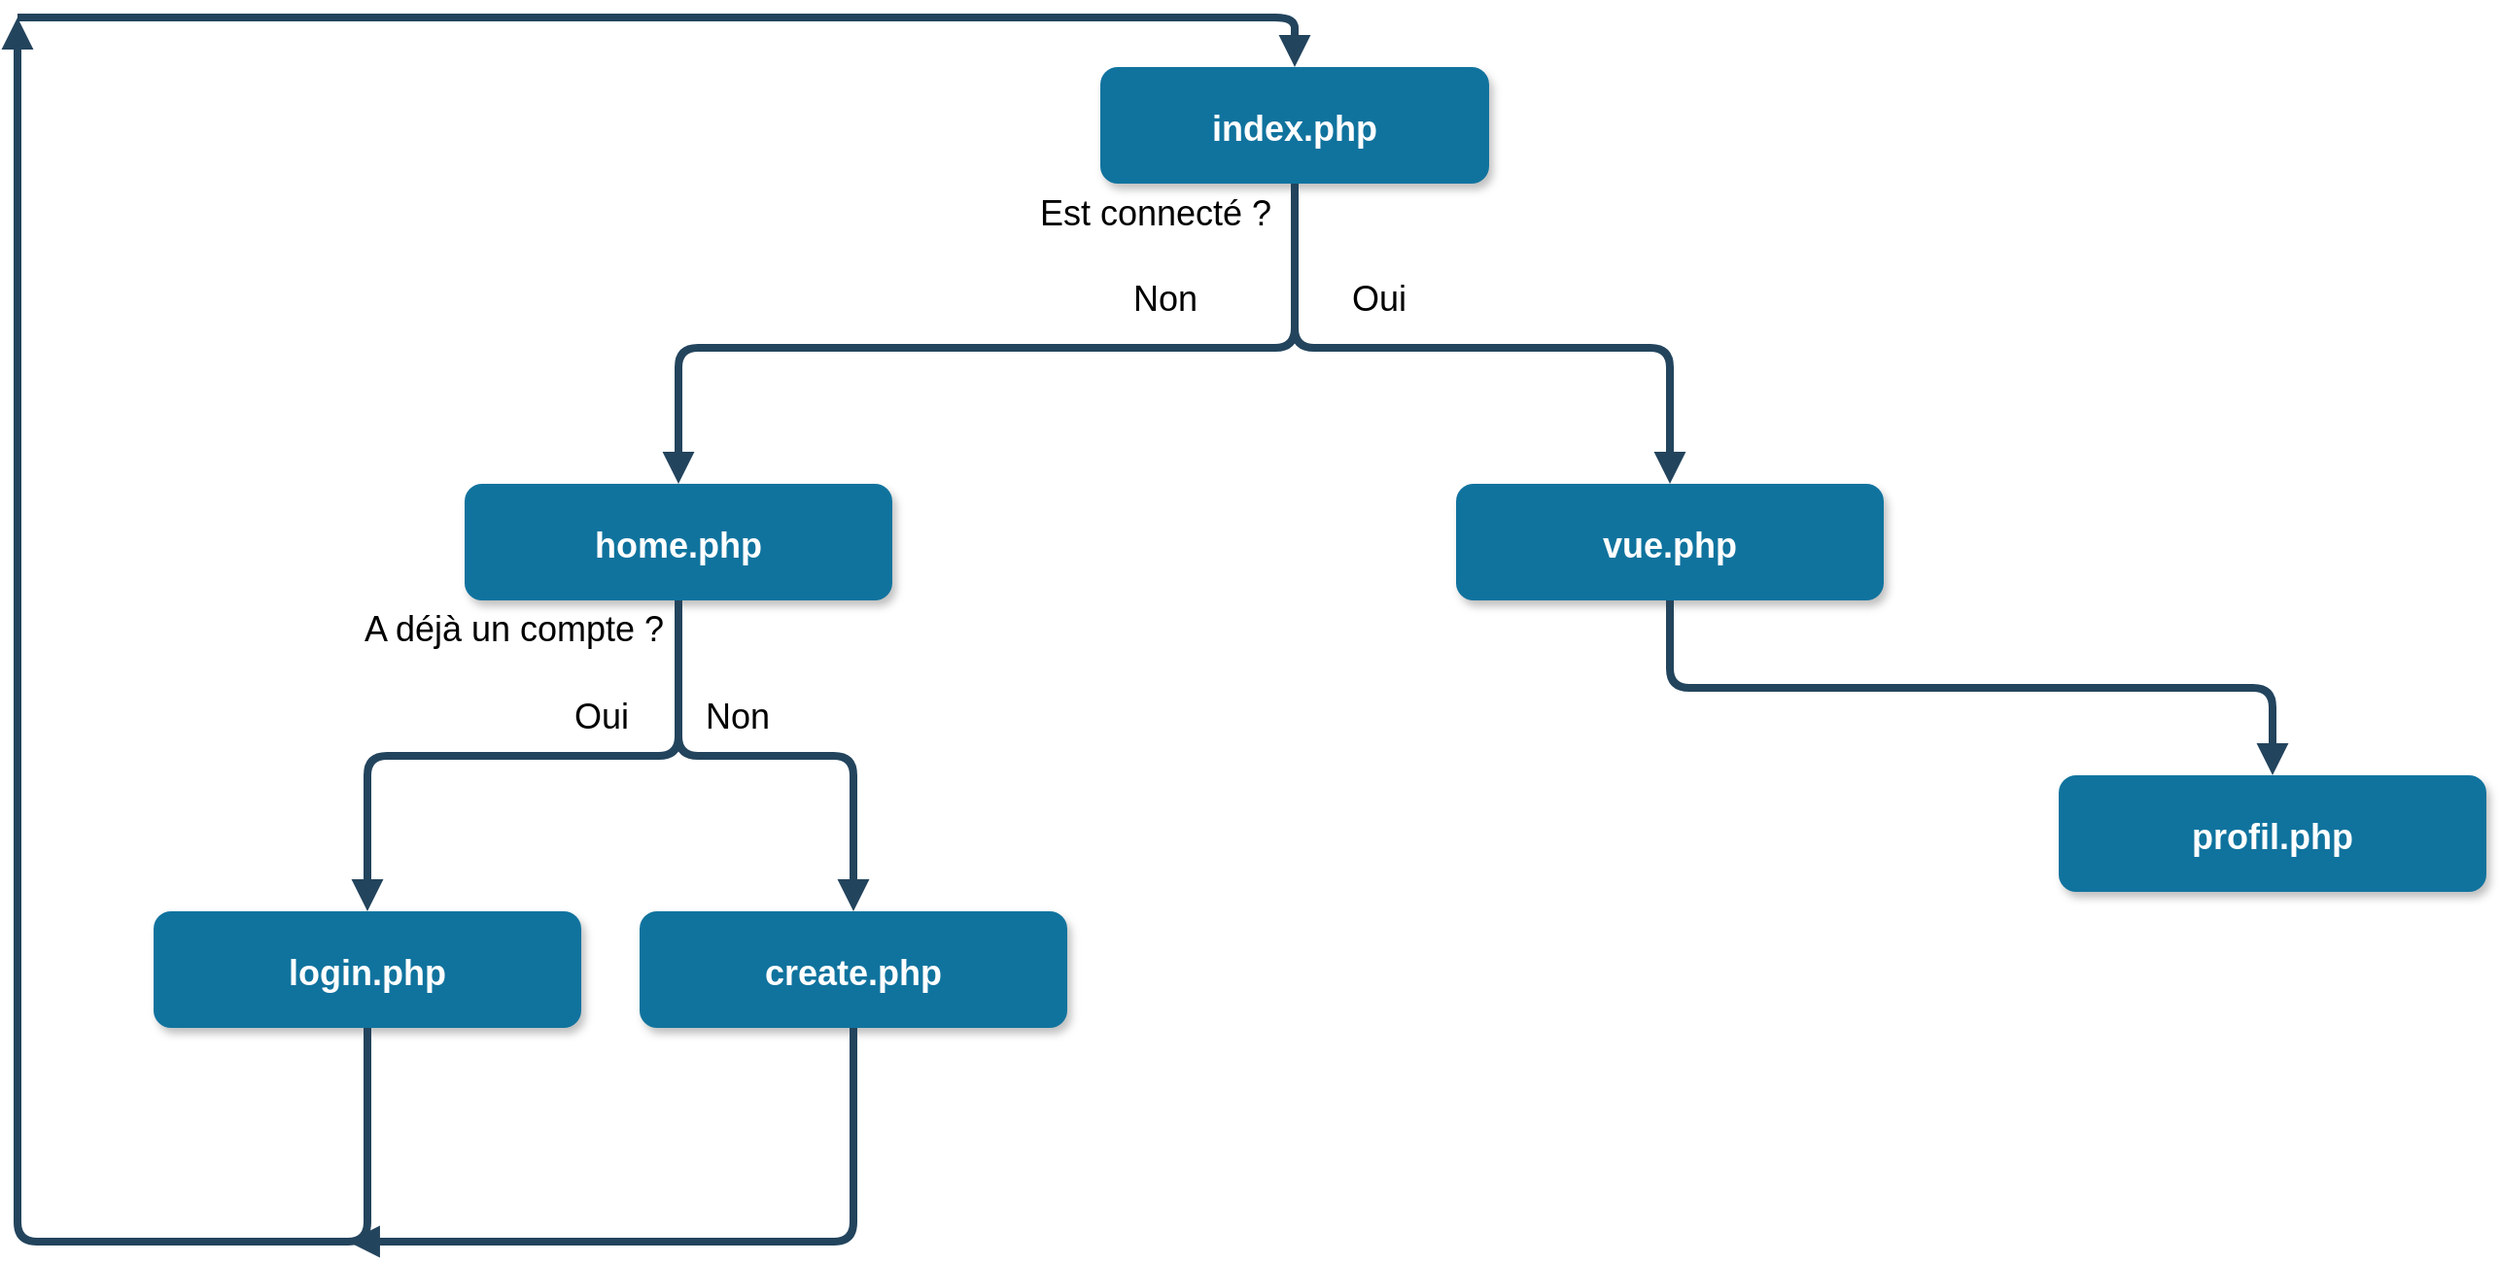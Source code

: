 <mxfile version="14.3.0" type="device"><diagram name="Page-1" id="97916047-d0de-89f5-080d-49f4d83e522f"><mxGraphModel dx="1410" dy="1200" grid="1" gridSize="10" guides="1" tooltips="1" connect="1" arrows="1" fold="1" page="1" pageScale="1.5" pageWidth="1169" pageHeight="827" background="#ffffff" math="0" shadow="0"><root><mxCell id="0"/><mxCell id="1" parent="0"/><mxCell id="2" value="index.php" style="rounded=1;fillColor=#10739E;strokeColor=none;shadow=1;gradientColor=none;fontStyle=1;fontColor=#FFFFFF;fontSize=18;" parent="1" vertex="1"><mxGeometry x="677" y="205.5" width="200" height="60" as="geometry"/></mxCell><mxCell id="3" value="home.php" style="rounded=1;fillColor=#10739E;strokeColor=none;shadow=1;gradientColor=none;fontStyle=1;fontColor=#FFFFFF;fontSize=18;" parent="1" vertex="1"><mxGeometry x="350" y="420" width="220" height="60" as="geometry"/></mxCell><mxCell id="29" value="" style="edgeStyle=elbowEdgeStyle;elbow=vertical;strokeWidth=4;endArrow=block;endFill=1;fontStyle=1;strokeColor=#23445D;" parent="1" source="2" target="3" edge="1"><mxGeometry x="22" y="165.5" width="100" height="100" as="geometry"><mxPoint x="22" y="265.5" as="sourcePoint"/><mxPoint x="122" y="165.5" as="targetPoint"/><Array as="points"><mxPoint x="620" y="350"/></Array></mxGeometry></mxCell><mxCell id="CSNmr6GvZPUpuBO1Qd1P-58" value="vue.php" style="rounded=1;fillColor=#10739E;strokeColor=none;shadow=1;gradientColor=none;fontStyle=1;fontColor=#FFFFFF;fontSize=18;" parent="1" vertex="1"><mxGeometry x="860" y="420" width="220" height="60" as="geometry"/></mxCell><mxCell id="CSNmr6GvZPUpuBO1Qd1P-59" value="" style="edgeStyle=elbowEdgeStyle;elbow=vertical;strokeWidth=4;endArrow=block;endFill=1;fontStyle=1;strokeColor=#23445D;entryX=0.5;entryY=0;entryDx=0;entryDy=0;exitX=0.5;exitY=1;exitDx=0;exitDy=0;" parent="1" source="2" target="CSNmr6GvZPUpuBO1Qd1P-58" edge="1"><mxGeometry x="344" y="330" width="100" height="100" as="geometry"><mxPoint x="868" y="420" as="sourcePoint"/><mxPoint x="444" y="330" as="targetPoint"/><Array as="points"><mxPoint x="830" y="350"/></Array></mxGeometry></mxCell><mxCell id="CSNmr6GvZPUpuBO1Qd1P-62" value="Non" style="text;html=1;strokeColor=none;fillColor=none;align=center;verticalAlign=middle;rounded=0;fontSize=18;" parent="1" vertex="1"><mxGeometry x="680" y="310" width="60" height="30" as="geometry"/></mxCell><mxCell id="CSNmr6GvZPUpuBO1Qd1P-64" value="Oui" style="text;html=1;strokeColor=none;fillColor=none;align=center;verticalAlign=middle;rounded=0;fontSize=18;" parent="1" vertex="1"><mxGeometry x="790" y="310" width="60" height="30" as="geometry"/></mxCell><mxCell id="CSNmr6GvZPUpuBO1Qd1P-65" value="Est connecté ?" style="text;html=1;strokeColor=none;fillColor=none;align=center;verticalAlign=middle;rounded=0;fontSize=18;" parent="1" vertex="1"><mxGeometry x="640" y="265.5" width="130" height="30" as="geometry"/></mxCell><mxCell id="CSNmr6GvZPUpuBO1Qd1P-66" value="" style="edgeStyle=elbowEdgeStyle;elbow=vertical;strokeWidth=4;endArrow=block;endFill=1;fontStyle=1;strokeColor=#23445D;exitX=0.5;exitY=1;exitDx=0;exitDy=0;entryX=0.5;entryY=0;entryDx=0;entryDy=0;" parent="1" source="3" target="CSNmr6GvZPUpuBO1Qd1P-68" edge="1"><mxGeometry x="-288" y="410" width="100" height="100" as="geometry"><mxPoint x="467" y="510" as="sourcePoint"/><mxPoint x="150" y="664.5" as="targetPoint"/><Array as="points"><mxPoint x="380" y="560"/></Array></mxGeometry></mxCell><mxCell id="CSNmr6GvZPUpuBO1Qd1P-67" value="create.php" style="rounded=1;fillColor=#10739E;strokeColor=none;shadow=1;gradientColor=none;fontStyle=1;fontColor=#FFFFFF;fontSize=18;" parent="1" vertex="1"><mxGeometry x="440" y="640" width="220" height="60" as="geometry"/></mxCell><mxCell id="CSNmr6GvZPUpuBO1Qd1P-68" value="login.php" style="rounded=1;fillColor=#10739E;strokeColor=none;shadow=1;gradientColor=none;fontStyle=1;fontColor=#FFFFFF;fontSize=18;" parent="1" vertex="1"><mxGeometry x="190" y="640" width="220" height="60" as="geometry"/></mxCell><mxCell id="CSNmr6GvZPUpuBO1Qd1P-69" value="" style="edgeStyle=elbowEdgeStyle;elbow=vertical;strokeWidth=4;endArrow=block;endFill=1;fontStyle=1;strokeColor=#23445D;exitX=0.5;exitY=1;exitDx=0;exitDy=0;entryX=0.5;entryY=0;entryDx=0;entryDy=0;" parent="1" source="3" target="CSNmr6GvZPUpuBO1Qd1P-67" edge="1"><mxGeometry x="-278" y="420" width="100" height="100" as="geometry"><mxPoint x="470" y="490" as="sourcePoint"/><mxPoint x="310" y="650" as="targetPoint"/><Array as="points"><mxPoint x="450" y="560"/></Array></mxGeometry></mxCell><mxCell id="CSNmr6GvZPUpuBO1Qd1P-70" value="" style="edgeStyle=elbowEdgeStyle;strokeWidth=4;endArrow=block;endFill=1;fontStyle=1;strokeColor=#23445D;exitX=0.5;exitY=1;exitDx=0;exitDy=0;elbow=vertical;" parent="1" source="CSNmr6GvZPUpuBO1Qd1P-68" edge="1"><mxGeometry x="-438" y="660" width="100" height="100" as="geometry"><mxPoint x="310.0" y="730" as="sourcePoint"/><mxPoint x="120" y="180" as="targetPoint"/><Array as="points"><mxPoint x="240" y="810"/><mxPoint x="260" y="810"/><mxPoint x="220" y="810"/><mxPoint x="140" y="120"/><mxPoint x="180" y="490"/><mxPoint x="180" y="380"/></Array></mxGeometry></mxCell><mxCell id="CSNmr6GvZPUpuBO1Qd1P-71" value="" style="edgeStyle=elbowEdgeStyle;elbow=vertical;strokeWidth=4;endArrow=block;endFill=1;fontStyle=1;strokeColor=#23445D;exitX=0.5;exitY=1;exitDx=0;exitDy=0;" parent="1" source="CSNmr6GvZPUpuBO1Qd1P-67" edge="1"><mxGeometry x="-428" y="670" width="100" height="100" as="geometry"><mxPoint x="310.0" y="710" as="sourcePoint"/><mxPoint x="290" y="810" as="targetPoint"/><Array as="points"><mxPoint x="420" y="810"/></Array></mxGeometry></mxCell><mxCell id="CSNmr6GvZPUpuBO1Qd1P-74" value="" style="edgeStyle=elbowEdgeStyle;strokeWidth=4;endArrow=block;endFill=1;fontStyle=1;strokeColor=#23445D;elbow=vertical;entryX=0.5;entryY=0;entryDx=0;entryDy=0;" parent="1" target="2" edge="1"><mxGeometry x="-428" y="670" width="100" height="100" as="geometry"><mxPoint x="120" y="180" as="sourcePoint"/><mxPoint x="750" y="180" as="targetPoint"/><Array as="points"><mxPoint x="180" y="180"/><mxPoint x="270" y="820"/><mxPoint x="230" y="820"/><mxPoint x="150" y="130"/><mxPoint x="190" y="500"/><mxPoint x="190" y="390"/></Array></mxGeometry></mxCell><mxCell id="CSNmr6GvZPUpuBO1Qd1P-75" value="Non" style="text;html=1;strokeColor=none;fillColor=none;align=center;verticalAlign=middle;rounded=0;fontSize=18;" parent="1" vertex="1"><mxGeometry x="460" y="524.5" width="60" height="30" as="geometry"/></mxCell><mxCell id="CSNmr6GvZPUpuBO1Qd1P-76" value="Oui" style="text;html=1;strokeColor=none;fillColor=none;align=center;verticalAlign=middle;rounded=0;fontSize=18;" parent="1" vertex="1"><mxGeometry x="390" y="524.5" width="60" height="30" as="geometry"/></mxCell><mxCell id="CSNmr6GvZPUpuBO1Qd1P-77" value="A déjà un compte ?" style="text;html=1;strokeColor=none;fillColor=none;align=center;verticalAlign=middle;rounded=0;fontSize=18;" parent="1" vertex="1"><mxGeometry x="290" y="480" width="170" height="30" as="geometry"/></mxCell><mxCell id="wqE3jNn_9UsiH7QAmFc8-29" value="profil.php" style="rounded=1;fillColor=#10739E;strokeColor=none;shadow=1;gradientColor=none;fontStyle=1;fontColor=#FFFFFF;fontSize=18;" vertex="1" parent="1"><mxGeometry x="1170" y="570" width="220" height="60" as="geometry"/></mxCell><mxCell id="wqE3jNn_9UsiH7QAmFc8-30" value="" style="edgeStyle=elbowEdgeStyle;elbow=vertical;strokeWidth=4;endArrow=block;endFill=1;fontStyle=1;strokeColor=#23445D;entryX=0.5;entryY=0;entryDx=0;entryDy=0;exitX=0.5;exitY=1;exitDx=0;exitDy=0;" edge="1" parent="1" source="CSNmr6GvZPUpuBO1Qd1P-58" target="wqE3jNn_9UsiH7QAmFc8-29"><mxGeometry x="354" y="340" width="100" height="100" as="geometry"><mxPoint x="787" y="275.5" as="sourcePoint"/><mxPoint x="980" y="430" as="targetPoint"/><Array as="points"/></mxGeometry></mxCell></root></mxGraphModel></diagram></mxfile>